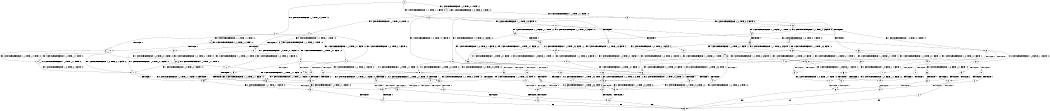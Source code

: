 digraph BCG {
size = "7, 10.5";
center = TRUE;
node [shape = circle];
0 [peripheries = 2];
0 -> 1 [label = "EX !1 !ATOMIC_EXCH_BRANCH (1, +0, TRUE, +0, 1, TRUE) !:0:"];
0 -> 2 [label = "EX !2 !ATOMIC_EXCH_BRANCH (1, +1, TRUE, +0, 3, TRUE) !:0:"];
0 -> 3 [label = "EX !0 !ATOMIC_EXCH_BRANCH (1, +1, TRUE, +1, 1, FALSE) !:0:"];
1 -> 4 [label = "EX !2 !ATOMIC_EXCH_BRANCH (1, +1, TRUE, +0, 3, TRUE) !:0:"];
1 -> 5 [label = "EX !0 !ATOMIC_EXCH_BRANCH (1, +1, TRUE, +1, 1, FALSE) !:0:"];
1 -> 1 [label = "EX !1 !ATOMIC_EXCH_BRANCH (1, +0, TRUE, +0, 1, TRUE) !:0:"];
2 -> 6 [label = "TERMINATE !2"];
2 -> 7 [label = "EX !1 !ATOMIC_EXCH_BRANCH (1, +0, TRUE, +0, 1, FALSE) !:0:"];
2 -> 8 [label = "EX !0 !ATOMIC_EXCH_BRANCH (1, +1, TRUE, +1, 1, TRUE) !:0:"];
3 -> 9 [label = "TERMINATE !0"];
3 -> 10 [label = "EX !1 !ATOMIC_EXCH_BRANCH (1, +0, TRUE, +0, 1, FALSE) !:0:"];
3 -> 11 [label = "EX !2 !ATOMIC_EXCH_BRANCH (1, +1, TRUE, +0, 3, FALSE) !:0:"];
4 -> 12 [label = "TERMINATE !2"];
4 -> 13 [label = "EX !0 !ATOMIC_EXCH_BRANCH (1, +1, TRUE, +1, 1, TRUE) !:0:"];
4 -> 7 [label = "EX !1 !ATOMIC_EXCH_BRANCH (1, +0, TRUE, +0, 1, FALSE) !:0:"];
5 -> 14 [label = "TERMINATE !0"];
5 -> 15 [label = "EX !2 !ATOMIC_EXCH_BRANCH (1, +1, TRUE, +0, 3, FALSE) !:0:"];
5 -> 10 [label = "EX !1 !ATOMIC_EXCH_BRANCH (1, +0, TRUE, +0, 1, FALSE) !:0:"];
6 -> 16 [label = "EX !1 !ATOMIC_EXCH_BRANCH (1, +0, TRUE, +0, 1, FALSE) !:0:"];
6 -> 17 [label = "EX !0 !ATOMIC_EXCH_BRANCH (1, +1, TRUE, +1, 1, TRUE) !:0:"];
7 -> 18 [label = "TERMINATE !1"];
7 -> 19 [label = "TERMINATE !2"];
7 -> 20 [label = "EX !0 !ATOMIC_EXCH_BRANCH (1, +1, TRUE, +1, 1, FALSE) !:0:"];
8 -> 21 [label = "TERMINATE !2"];
8 -> 22 [label = "EX !1 !ATOMIC_EXCH_BRANCH (1, +0, TRUE, +0, 1, FALSE) !:0:"];
8 -> 8 [label = "EX !0 !ATOMIC_EXCH_BRANCH (1, +1, TRUE, +1, 1, TRUE) !:0:"];
9 -> 23 [label = "EX !1 !ATOMIC_EXCH_BRANCH (1, +0, TRUE, +0, 1, FALSE) !:1:"];
9 -> 24 [label = "EX !2 !ATOMIC_EXCH_BRANCH (1, +1, TRUE, +0, 3, FALSE) !:1:"];
10 -> 25 [label = "TERMINATE !1"];
10 -> 26 [label = "TERMINATE !0"];
10 -> 20 [label = "EX !2 !ATOMIC_EXCH_BRANCH (1, +1, TRUE, +0, 3, TRUE) !:0:"];
11 -> 27 [label = "TERMINATE !0"];
11 -> 28 [label = "EX !1 !ATOMIC_EXCH_BRANCH (1, +0, TRUE, +0, 1, FALSE) !:0:"];
11 -> 29 [label = "EX !2 !ATOMIC_EXCH_BRANCH (1, +0, FALSE, +1, 1, TRUE) !:0:"];
12 -> 30 [label = "EX !0 !ATOMIC_EXCH_BRANCH (1, +1, TRUE, +1, 1, TRUE) !:0:"];
12 -> 16 [label = "EX !1 !ATOMIC_EXCH_BRANCH (1, +0, TRUE, +0, 1, FALSE) !:0:"];
13 -> 31 [label = "TERMINATE !2"];
13 -> 22 [label = "EX !1 !ATOMIC_EXCH_BRANCH (1, +0, TRUE, +0, 1, FALSE) !:0:"];
13 -> 13 [label = "EX !0 !ATOMIC_EXCH_BRANCH (1, +1, TRUE, +1, 1, TRUE) !:0:"];
14 -> 32 [label = "EX !2 !ATOMIC_EXCH_BRANCH (1, +1, TRUE, +0, 3, FALSE) !:1:"];
14 -> 23 [label = "EX !1 !ATOMIC_EXCH_BRANCH (1, +0, TRUE, +0, 1, FALSE) !:1:"];
15 -> 33 [label = "TERMINATE !0"];
15 -> 34 [label = "EX !2 !ATOMIC_EXCH_BRANCH (1, +0, FALSE, +1, 1, TRUE) !:0:"];
15 -> 28 [label = "EX !1 !ATOMIC_EXCH_BRANCH (1, +0, TRUE, +0, 1, FALSE) !:0:"];
16 -> 35 [label = "TERMINATE !1"];
16 -> 36 [label = "EX !0 !ATOMIC_EXCH_BRANCH (1, +1, TRUE, +1, 1, FALSE) !:0:"];
17 -> 37 [label = "EX !1 !ATOMIC_EXCH_BRANCH (1, +0, TRUE, +0, 1, FALSE) !:0:"];
17 -> 17 [label = "EX !0 !ATOMIC_EXCH_BRANCH (1, +1, TRUE, +1, 1, TRUE) !:0:"];
18 -> 35 [label = "TERMINATE !2"];
18 -> 38 [label = "EX !0 !ATOMIC_EXCH_BRANCH (1, +1, TRUE, +1, 1, FALSE) !:0:"];
19 -> 35 [label = "TERMINATE !1"];
19 -> 36 [label = "EX !0 !ATOMIC_EXCH_BRANCH (1, +1, TRUE, +1, 1, FALSE) !:0:"];
20 -> 39 [label = "TERMINATE !1"];
20 -> 40 [label = "TERMINATE !2"];
20 -> 41 [label = "TERMINATE !0"];
21 -> 37 [label = "EX !1 !ATOMIC_EXCH_BRANCH (1, +0, TRUE, +0, 1, FALSE) !:0:"];
21 -> 17 [label = "EX !0 !ATOMIC_EXCH_BRANCH (1, +1, TRUE, +1, 1, TRUE) !:0:"];
22 -> 42 [label = "TERMINATE !1"];
22 -> 43 [label = "TERMINATE !2"];
22 -> 20 [label = "EX !0 !ATOMIC_EXCH_BRANCH (1, +1, TRUE, +1, 1, FALSE) !:0:"];
23 -> 44 [label = "TERMINATE !1"];
23 -> 45 [label = "EX !2 !ATOMIC_EXCH_BRANCH (1, +1, TRUE, +0, 3, TRUE) !:1:"];
24 -> 46 [label = "EX !1 !ATOMIC_EXCH_BRANCH (1, +0, TRUE, +0, 1, FALSE) !:1:"];
24 -> 47 [label = "EX !2 !ATOMIC_EXCH_BRANCH (1, +0, FALSE, +1, 1, TRUE) !:1:"];
25 -> 48 [label = "TERMINATE !0"];
25 -> 38 [label = "EX !2 !ATOMIC_EXCH_BRANCH (1, +1, TRUE, +0, 3, TRUE) !:0:"];
26 -> 44 [label = "TERMINATE !1"];
26 -> 45 [label = "EX !2 !ATOMIC_EXCH_BRANCH (1, +1, TRUE, +0, 3, TRUE) !:1:"];
27 -> 46 [label = "EX !1 !ATOMIC_EXCH_BRANCH (1, +0, TRUE, +0, 1, FALSE) !:1:"];
27 -> 47 [label = "EX !2 !ATOMIC_EXCH_BRANCH (1, +0, FALSE, +1, 1, TRUE) !:1:"];
28 -> 49 [label = "TERMINATE !1"];
28 -> 50 [label = "TERMINATE !0"];
28 -> 51 [label = "EX !2 !ATOMIC_EXCH_BRANCH (1, +0, FALSE, +1, 1, FALSE) !:0:"];
29 -> 52 [label = "TERMINATE !0"];
29 -> 53 [label = "EX !1 !ATOMIC_EXCH_BRANCH (1, +0, TRUE, +0, 1, FALSE) !:0:"];
29 -> 11 [label = "EX !2 !ATOMIC_EXCH_BRANCH (1, +1, TRUE, +0, 3, FALSE) !:0:"];
30 -> 37 [label = "EX !1 !ATOMIC_EXCH_BRANCH (1, +0, TRUE, +0, 1, FALSE) !:0:"];
30 -> 30 [label = "EX !0 !ATOMIC_EXCH_BRANCH (1, +1, TRUE, +1, 1, TRUE) !:0:"];
31 -> 37 [label = "EX !1 !ATOMIC_EXCH_BRANCH (1, +0, TRUE, +0, 1, FALSE) !:0:"];
31 -> 30 [label = "EX !0 !ATOMIC_EXCH_BRANCH (1, +1, TRUE, +1, 1, TRUE) !:0:"];
32 -> 54 [label = "EX !2 !ATOMIC_EXCH_BRANCH (1, +0, FALSE, +1, 1, TRUE) !:1:"];
32 -> 46 [label = "EX !1 !ATOMIC_EXCH_BRANCH (1, +0, TRUE, +0, 1, FALSE) !:1:"];
33 -> 54 [label = "EX !2 !ATOMIC_EXCH_BRANCH (1, +0, FALSE, +1, 1, TRUE) !:1:"];
33 -> 46 [label = "EX !1 !ATOMIC_EXCH_BRANCH (1, +0, TRUE, +0, 1, FALSE) !:1:"];
34 -> 55 [label = "TERMINATE !0"];
34 -> 15 [label = "EX !2 !ATOMIC_EXCH_BRANCH (1, +1, TRUE, +0, 3, FALSE) !:0:"];
34 -> 53 [label = "EX !1 !ATOMIC_EXCH_BRANCH (1, +0, TRUE, +0, 1, FALSE) !:0:"];
35 -> 56 [label = "EX !0 !ATOMIC_EXCH_BRANCH (1, +1, TRUE, +1, 1, FALSE) !:0:"];
36 -> 57 [label = "TERMINATE !1"];
36 -> 58 [label = "TERMINATE !0"];
37 -> 59 [label = "TERMINATE !1"];
37 -> 36 [label = "EX !0 !ATOMIC_EXCH_BRANCH (1, +1, TRUE, +1, 1, FALSE) !:0:"];
38 -> 57 [label = "TERMINATE !2"];
38 -> 60 [label = "TERMINATE !0"];
39 -> 57 [label = "TERMINATE !2"];
39 -> 60 [label = "TERMINATE !0"];
40 -> 57 [label = "TERMINATE !1"];
40 -> 58 [label = "TERMINATE !0"];
41 -> 61 [label = "TERMINATE !1"];
41 -> 62 [label = "TERMINATE !2"];
42 -> 59 [label = "TERMINATE !2"];
42 -> 38 [label = "EX !0 !ATOMIC_EXCH_BRANCH (1, +1, TRUE, +1, 1, FALSE) !:0:"];
43 -> 59 [label = "TERMINATE !1"];
43 -> 36 [label = "EX !0 !ATOMIC_EXCH_BRANCH (1, +1, TRUE, +1, 1, FALSE) !:0:"];
44 -> 63 [label = "EX !2 !ATOMIC_EXCH_BRANCH (1, +1, TRUE, +0, 3, TRUE) !:2:"];
45 -> 61 [label = "TERMINATE !1"];
45 -> 62 [label = "TERMINATE !2"];
46 -> 64 [label = "TERMINATE !1"];
46 -> 65 [label = "EX !2 !ATOMIC_EXCH_BRANCH (1, +0, FALSE, +1, 1, FALSE) !:1:"];
47 -> 66 [label = "EX !1 !ATOMIC_EXCH_BRANCH (1, +0, TRUE, +0, 1, FALSE) !:1:"];
47 -> 24 [label = "EX !2 !ATOMIC_EXCH_BRANCH (1, +1, TRUE, +0, 3, FALSE) !:1:"];
48 -> 63 [label = "EX !2 !ATOMIC_EXCH_BRANCH (1, +1, TRUE, +0, 3, TRUE) !:2:"];
49 -> 67 [label = "TERMINATE !0"];
49 -> 68 [label = "EX !2 !ATOMIC_EXCH_BRANCH (1, +0, FALSE, +1, 1, FALSE) !:0:"];
50 -> 64 [label = "TERMINATE !1"];
50 -> 65 [label = "EX !2 !ATOMIC_EXCH_BRANCH (1, +0, FALSE, +1, 1, FALSE) !:1:"];
51 -> 69 [label = "TERMINATE !1"];
51 -> 70 [label = "TERMINATE !2"];
51 -> 71 [label = "TERMINATE !0"];
52 -> 66 [label = "EX !1 !ATOMIC_EXCH_BRANCH (1, +0, TRUE, +0, 1, FALSE) !:1:"];
52 -> 24 [label = "EX !2 !ATOMIC_EXCH_BRANCH (1, +1, TRUE, +0, 3, FALSE) !:1:"];
53 -> 72 [label = "TERMINATE !1"];
53 -> 73 [label = "TERMINATE !0"];
53 -> 20 [label = "EX !2 !ATOMIC_EXCH_BRANCH (1, +1, TRUE, +0, 3, TRUE) !:0:"];
54 -> 32 [label = "EX !2 !ATOMIC_EXCH_BRANCH (1, +1, TRUE, +0, 3, FALSE) !:1:"];
54 -> 66 [label = "EX !1 !ATOMIC_EXCH_BRANCH (1, +0, TRUE, +0, 1, FALSE) !:1:"];
55 -> 32 [label = "EX !2 !ATOMIC_EXCH_BRANCH (1, +1, TRUE, +0, 3, FALSE) !:1:"];
55 -> 66 [label = "EX !1 !ATOMIC_EXCH_BRANCH (1, +0, TRUE, +0, 1, FALSE) !:1:"];
56 -> 74 [label = "TERMINATE !0"];
57 -> 74 [label = "TERMINATE !0"];
58 -> 75 [label = "TERMINATE !1"];
59 -> 56 [label = "EX !0 !ATOMIC_EXCH_BRANCH (1, +1, TRUE, +1, 1, FALSE) !:0:"];
60 -> 76 [label = "TERMINATE !2"];
61 -> 76 [label = "TERMINATE !2"];
62 -> 75 [label = "TERMINATE !1"];
63 -> 76 [label = "TERMINATE !2"];
64 -> 77 [label = "EX !2 !ATOMIC_EXCH_BRANCH (1, +0, FALSE, +1, 1, FALSE) !:2:"];
65 -> 78 [label = "TERMINATE !1"];
65 -> 79 [label = "TERMINATE !2"];
66 -> 80 [label = "TERMINATE !1"];
66 -> 45 [label = "EX !2 !ATOMIC_EXCH_BRANCH (1, +1, TRUE, +0, 3, TRUE) !:1:"];
67 -> 77 [label = "EX !2 !ATOMIC_EXCH_BRANCH (1, +0, FALSE, +1, 1, FALSE) !:2:"];
68 -> 81 [label = "TERMINATE !2"];
68 -> 82 [label = "TERMINATE !0"];
69 -> 81 [label = "TERMINATE !2"];
69 -> 82 [label = "TERMINATE !0"];
70 -> 81 [label = "TERMINATE !1"];
70 -> 83 [label = "TERMINATE !0"];
71 -> 78 [label = "TERMINATE !1"];
71 -> 79 [label = "TERMINATE !2"];
72 -> 84 [label = "TERMINATE !0"];
72 -> 38 [label = "EX !2 !ATOMIC_EXCH_BRANCH (1, +1, TRUE, +0, 3, TRUE) !:0:"];
73 -> 80 [label = "TERMINATE !1"];
73 -> 45 [label = "EX !2 !ATOMIC_EXCH_BRANCH (1, +1, TRUE, +0, 3, TRUE) !:1:"];
74 -> 85 [label = "exit"];
75 -> 85 [label = "exit"];
76 -> 85 [label = "exit"];
77 -> 86 [label = "TERMINATE !2"];
78 -> 86 [label = "TERMINATE !2"];
79 -> 87 [label = "TERMINATE !1"];
80 -> 63 [label = "EX !2 !ATOMIC_EXCH_BRANCH (1, +1, TRUE, +0, 3, TRUE) !:2:"];
81 -> 88 [label = "TERMINATE !0"];
82 -> 86 [label = "TERMINATE !2"];
83 -> 87 [label = "TERMINATE !1"];
84 -> 63 [label = "EX !2 !ATOMIC_EXCH_BRANCH (1, +1, TRUE, +0, 3, TRUE) !:2:"];
86 -> 85 [label = "exit"];
87 -> 85 [label = "exit"];
88 -> 85 [label = "exit"];
}
